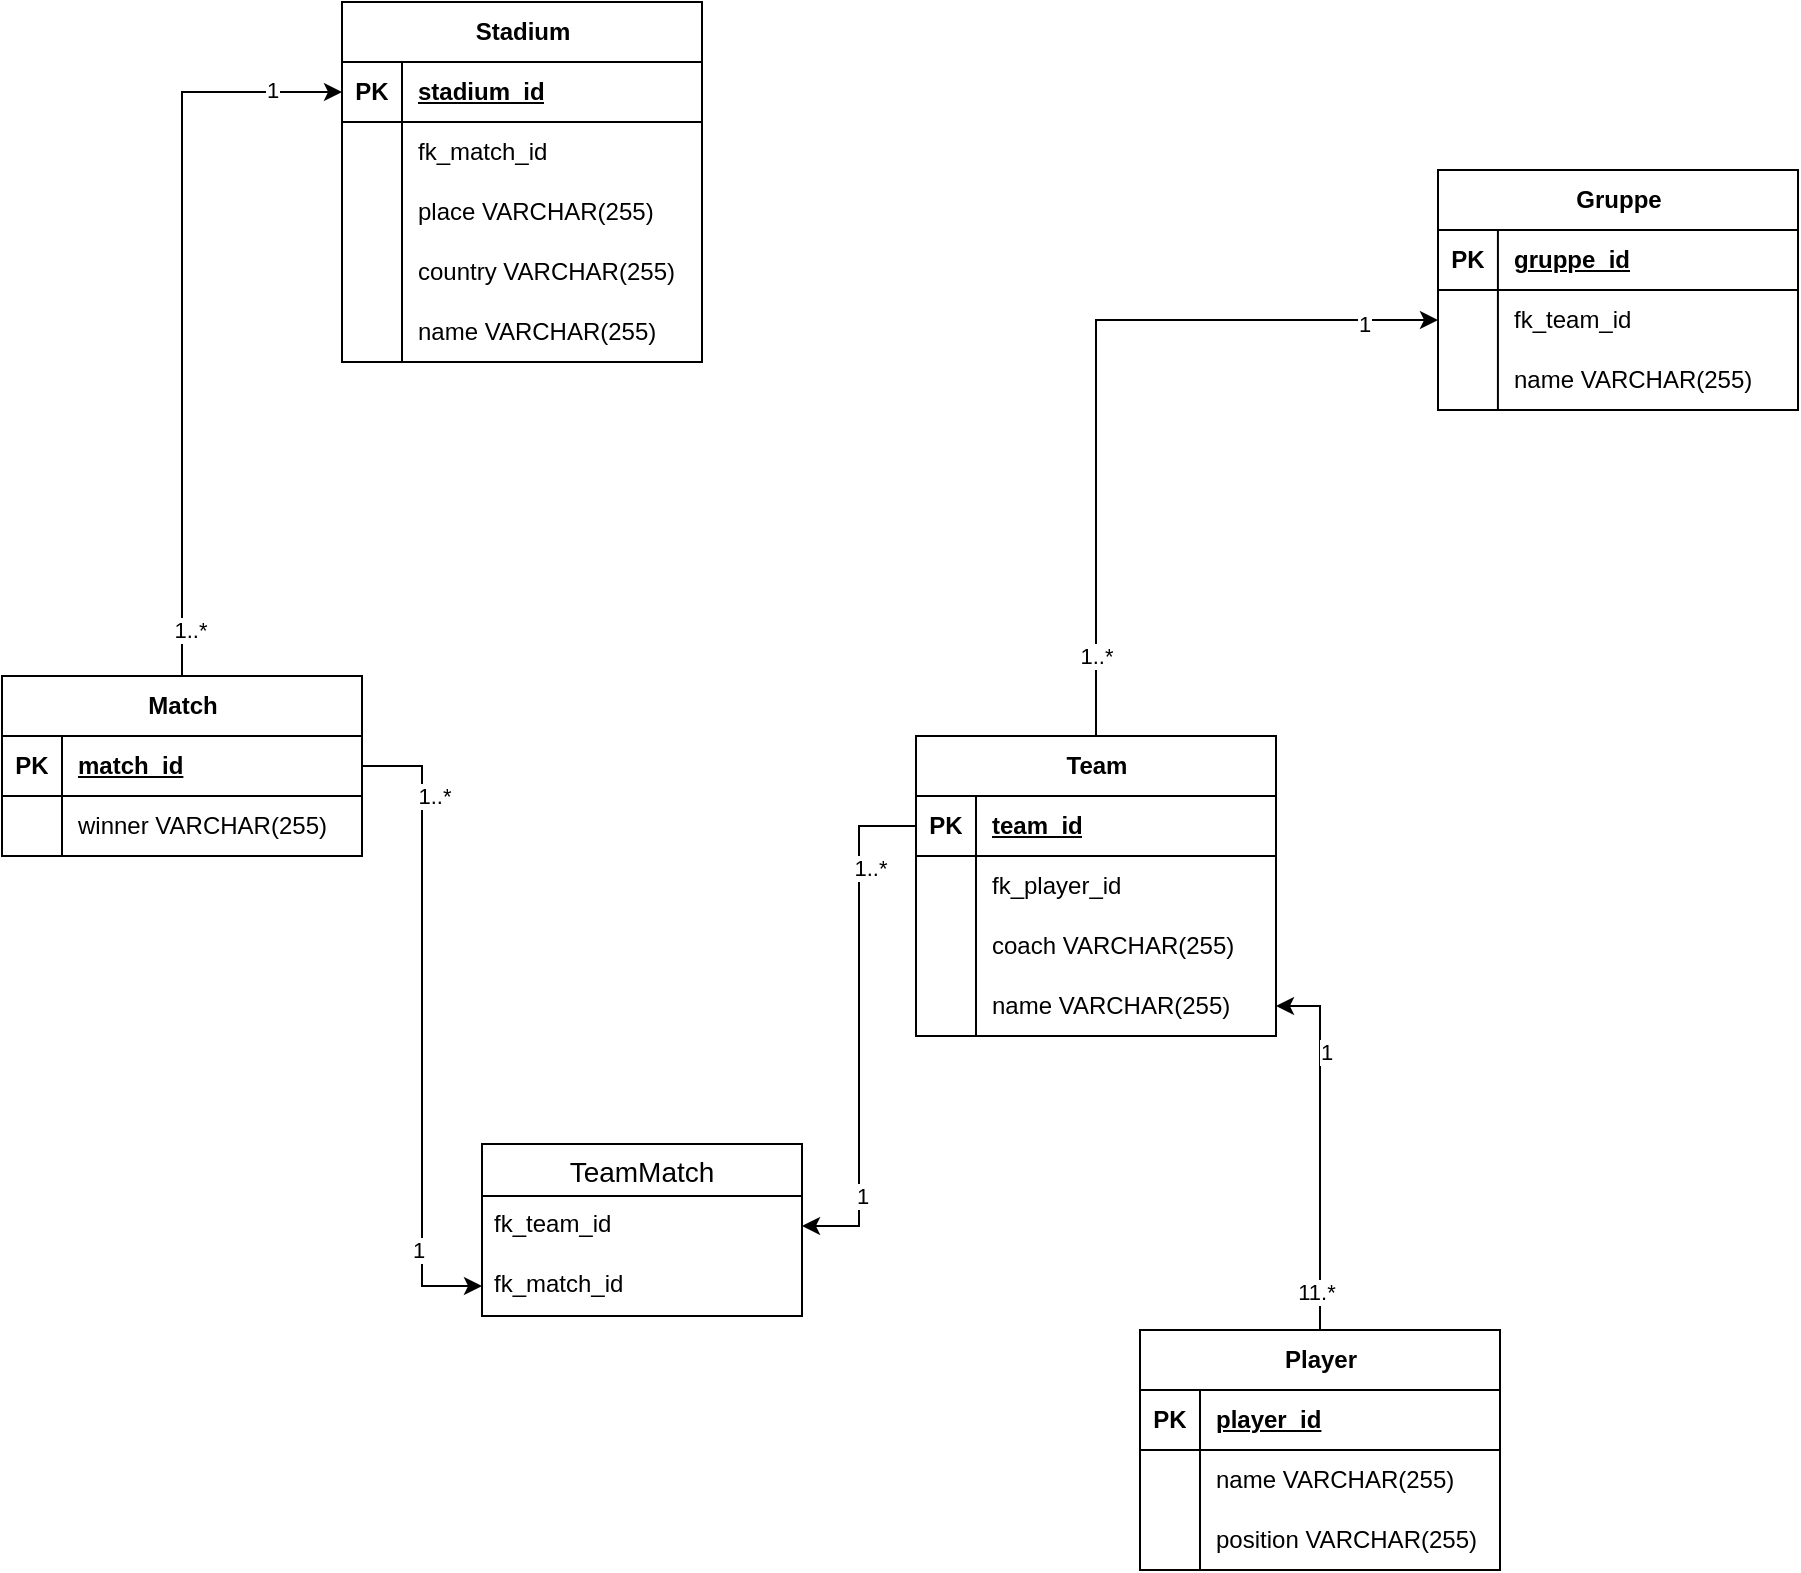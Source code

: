 <mxfile version="24.4.14" type="device">
  <diagram name="Seite-1" id="PNNw0fJrXPNElaIEuFdD">
    <mxGraphModel dx="2261" dy="890" grid="0" gridSize="10" guides="1" tooltips="1" connect="1" arrows="1" fold="1" page="1" pageScale="1" pageWidth="827" pageHeight="1169" math="0" shadow="0">
      <root>
        <mxCell id="0" />
        <mxCell id="1" parent="0" />
        <mxCell id="CM4Md4yfsBumkZCFfNPB-69" style="edgeStyle=orthogonalEdgeStyle;rounded=0;orthogonalLoop=1;jettySize=auto;html=1;exitX=0.5;exitY=0;exitDx=0;exitDy=0;entryX=1;entryY=0.5;entryDx=0;entryDy=0;" edge="1" parent="1" source="CM4Md4yfsBumkZCFfNPB-1" target="CM4Md4yfsBumkZCFfNPB-47">
          <mxGeometry relative="1" as="geometry" />
        </mxCell>
        <mxCell id="CM4Md4yfsBumkZCFfNPB-70" value="1" style="edgeLabel;html=1;align=center;verticalAlign=middle;resizable=0;points=[];" vertex="1" connectable="0" parent="CM4Md4yfsBumkZCFfNPB-69">
          <mxGeometry x="0.509" y="-3" relative="1" as="geometry">
            <mxPoint as="offset" />
          </mxGeometry>
        </mxCell>
        <mxCell id="CM4Md4yfsBumkZCFfNPB-71" value="11.*" style="edgeLabel;html=1;align=center;verticalAlign=middle;resizable=0;points=[];" vertex="1" connectable="0" parent="CM4Md4yfsBumkZCFfNPB-69">
          <mxGeometry x="-0.792" y="2" relative="1" as="geometry">
            <mxPoint as="offset" />
          </mxGeometry>
        </mxCell>
        <mxCell id="CM4Md4yfsBumkZCFfNPB-1" value="Player" style="shape=table;startSize=30;container=1;collapsible=1;childLayout=tableLayout;fixedRows=1;rowLines=0;fontStyle=1;align=center;resizeLast=1;html=1;" vertex="1" parent="1">
          <mxGeometry x="552" y="741" width="180" height="120" as="geometry" />
        </mxCell>
        <mxCell id="CM4Md4yfsBumkZCFfNPB-2" value="" style="shape=tableRow;horizontal=0;startSize=0;swimlaneHead=0;swimlaneBody=0;fillColor=none;collapsible=0;dropTarget=0;points=[[0,0.5],[1,0.5]];portConstraint=eastwest;top=0;left=0;right=0;bottom=1;" vertex="1" parent="CM4Md4yfsBumkZCFfNPB-1">
          <mxGeometry y="30" width="180" height="30" as="geometry" />
        </mxCell>
        <mxCell id="CM4Md4yfsBumkZCFfNPB-3" value="PK" style="shape=partialRectangle;connectable=0;fillColor=none;top=0;left=0;bottom=0;right=0;fontStyle=1;overflow=hidden;whiteSpace=wrap;html=1;" vertex="1" parent="CM4Md4yfsBumkZCFfNPB-2">
          <mxGeometry width="30" height="30" as="geometry">
            <mxRectangle width="30" height="30" as="alternateBounds" />
          </mxGeometry>
        </mxCell>
        <mxCell id="CM4Md4yfsBumkZCFfNPB-4" value="player_id" style="shape=partialRectangle;connectable=0;fillColor=none;top=0;left=0;bottom=0;right=0;align=left;spacingLeft=6;fontStyle=5;overflow=hidden;whiteSpace=wrap;html=1;" vertex="1" parent="CM4Md4yfsBumkZCFfNPB-2">
          <mxGeometry x="30" width="150" height="30" as="geometry">
            <mxRectangle width="150" height="30" as="alternateBounds" />
          </mxGeometry>
        </mxCell>
        <mxCell id="CM4Md4yfsBumkZCFfNPB-5" value="" style="shape=tableRow;horizontal=0;startSize=0;swimlaneHead=0;swimlaneBody=0;fillColor=none;collapsible=0;dropTarget=0;points=[[0,0.5],[1,0.5]];portConstraint=eastwest;top=0;left=0;right=0;bottom=0;" vertex="1" parent="CM4Md4yfsBumkZCFfNPB-1">
          <mxGeometry y="60" width="180" height="30" as="geometry" />
        </mxCell>
        <mxCell id="CM4Md4yfsBumkZCFfNPB-6" value="" style="shape=partialRectangle;connectable=0;fillColor=none;top=0;left=0;bottom=0;right=0;editable=1;overflow=hidden;whiteSpace=wrap;html=1;" vertex="1" parent="CM4Md4yfsBumkZCFfNPB-5">
          <mxGeometry width="30" height="30" as="geometry">
            <mxRectangle width="30" height="30" as="alternateBounds" />
          </mxGeometry>
        </mxCell>
        <mxCell id="CM4Md4yfsBumkZCFfNPB-7" value="name VARCHAR(255)" style="shape=partialRectangle;connectable=0;fillColor=none;top=0;left=0;bottom=0;right=0;align=left;spacingLeft=6;overflow=hidden;whiteSpace=wrap;html=1;" vertex="1" parent="CM4Md4yfsBumkZCFfNPB-5">
          <mxGeometry x="30" width="150" height="30" as="geometry">
            <mxRectangle width="150" height="30" as="alternateBounds" />
          </mxGeometry>
        </mxCell>
        <mxCell id="CM4Md4yfsBumkZCFfNPB-8" value="" style="shape=tableRow;horizontal=0;startSize=0;swimlaneHead=0;swimlaneBody=0;fillColor=none;collapsible=0;dropTarget=0;points=[[0,0.5],[1,0.5]];portConstraint=eastwest;top=0;left=0;right=0;bottom=0;" vertex="1" parent="CM4Md4yfsBumkZCFfNPB-1">
          <mxGeometry y="90" width="180" height="30" as="geometry" />
        </mxCell>
        <mxCell id="CM4Md4yfsBumkZCFfNPB-9" value="" style="shape=partialRectangle;connectable=0;fillColor=none;top=0;left=0;bottom=0;right=0;editable=1;overflow=hidden;whiteSpace=wrap;html=1;" vertex="1" parent="CM4Md4yfsBumkZCFfNPB-8">
          <mxGeometry width="30" height="30" as="geometry">
            <mxRectangle width="30" height="30" as="alternateBounds" />
          </mxGeometry>
        </mxCell>
        <mxCell id="CM4Md4yfsBumkZCFfNPB-10" value="position VARCHAR(255)" style="shape=partialRectangle;connectable=0;fillColor=none;top=0;left=0;bottom=0;right=0;align=left;spacingLeft=6;overflow=hidden;whiteSpace=wrap;html=1;" vertex="1" parent="CM4Md4yfsBumkZCFfNPB-8">
          <mxGeometry x="30" width="150" height="30" as="geometry">
            <mxRectangle width="150" height="30" as="alternateBounds" />
          </mxGeometry>
        </mxCell>
        <mxCell id="CM4Md4yfsBumkZCFfNPB-14" value="Gruppe" style="shape=table;startSize=30;container=1;collapsible=1;childLayout=tableLayout;fixedRows=1;rowLines=0;fontStyle=1;align=center;resizeLast=1;html=1;" vertex="1" parent="1">
          <mxGeometry x="701" y="161" width="180" height="120" as="geometry" />
        </mxCell>
        <mxCell id="CM4Md4yfsBumkZCFfNPB-15" value="" style="shape=tableRow;horizontal=0;startSize=0;swimlaneHead=0;swimlaneBody=0;fillColor=none;collapsible=0;dropTarget=0;points=[[0,0.5],[1,0.5]];portConstraint=eastwest;top=0;left=0;right=0;bottom=1;" vertex="1" parent="CM4Md4yfsBumkZCFfNPB-14">
          <mxGeometry y="30" width="180" height="30" as="geometry" />
        </mxCell>
        <mxCell id="CM4Md4yfsBumkZCFfNPB-16" value="PK" style="shape=partialRectangle;connectable=0;fillColor=none;top=0;left=0;bottom=0;right=0;fontStyle=1;overflow=hidden;whiteSpace=wrap;html=1;" vertex="1" parent="CM4Md4yfsBumkZCFfNPB-15">
          <mxGeometry width="29.958" height="30" as="geometry">
            <mxRectangle width="29.958" height="30" as="alternateBounds" />
          </mxGeometry>
        </mxCell>
        <mxCell id="CM4Md4yfsBumkZCFfNPB-17" value="gruppe_id" style="shape=partialRectangle;connectable=0;fillColor=none;top=0;left=0;bottom=0;right=0;align=left;spacingLeft=6;fontStyle=5;overflow=hidden;whiteSpace=wrap;html=1;" vertex="1" parent="CM4Md4yfsBumkZCFfNPB-15">
          <mxGeometry x="29.958" width="150.042" height="30" as="geometry">
            <mxRectangle width="150.042" height="30" as="alternateBounds" />
          </mxGeometry>
        </mxCell>
        <mxCell id="CM4Md4yfsBumkZCFfNPB-18" value="" style="shape=tableRow;horizontal=0;startSize=0;swimlaneHead=0;swimlaneBody=0;fillColor=none;collapsible=0;dropTarget=0;points=[[0,0.5],[1,0.5]];portConstraint=eastwest;top=0;left=0;right=0;bottom=0;" vertex="1" parent="CM4Md4yfsBumkZCFfNPB-14">
          <mxGeometry y="60" width="180" height="30" as="geometry" />
        </mxCell>
        <mxCell id="CM4Md4yfsBumkZCFfNPB-19" value="" style="shape=partialRectangle;connectable=0;fillColor=none;top=0;left=0;bottom=0;right=0;editable=1;overflow=hidden;whiteSpace=wrap;html=1;" vertex="1" parent="CM4Md4yfsBumkZCFfNPB-18">
          <mxGeometry width="29.958" height="30" as="geometry">
            <mxRectangle width="29.958" height="30" as="alternateBounds" />
          </mxGeometry>
        </mxCell>
        <mxCell id="CM4Md4yfsBumkZCFfNPB-20" value="fk_team_id" style="shape=partialRectangle;connectable=0;fillColor=none;top=0;left=0;bottom=0;right=0;align=left;spacingLeft=6;overflow=hidden;whiteSpace=wrap;html=1;" vertex="1" parent="CM4Md4yfsBumkZCFfNPB-18">
          <mxGeometry x="29.958" width="150.042" height="30" as="geometry">
            <mxRectangle width="150.042" height="30" as="alternateBounds" />
          </mxGeometry>
        </mxCell>
        <mxCell id="CM4Md4yfsBumkZCFfNPB-84" style="shape=tableRow;horizontal=0;startSize=0;swimlaneHead=0;swimlaneBody=0;fillColor=none;collapsible=0;dropTarget=0;points=[[0,0.5],[1,0.5]];portConstraint=eastwest;top=0;left=0;right=0;bottom=0;" vertex="1" parent="CM4Md4yfsBumkZCFfNPB-14">
          <mxGeometry y="90" width="180" height="30" as="geometry" />
        </mxCell>
        <mxCell id="CM4Md4yfsBumkZCFfNPB-85" style="shape=partialRectangle;connectable=0;fillColor=none;top=0;left=0;bottom=0;right=0;editable=1;overflow=hidden;whiteSpace=wrap;html=1;" vertex="1" parent="CM4Md4yfsBumkZCFfNPB-84">
          <mxGeometry width="29.958" height="30" as="geometry">
            <mxRectangle width="29.958" height="30" as="alternateBounds" />
          </mxGeometry>
        </mxCell>
        <mxCell id="CM4Md4yfsBumkZCFfNPB-86" value="name VARCHAR(255)" style="shape=partialRectangle;connectable=0;fillColor=none;top=0;left=0;bottom=0;right=0;align=left;spacingLeft=6;overflow=hidden;whiteSpace=wrap;html=1;" vertex="1" parent="CM4Md4yfsBumkZCFfNPB-84">
          <mxGeometry x="29.958" width="150.042" height="30" as="geometry">
            <mxRectangle width="150.042" height="30" as="alternateBounds" />
          </mxGeometry>
        </mxCell>
        <mxCell id="CM4Md4yfsBumkZCFfNPB-80" style="edgeStyle=orthogonalEdgeStyle;rounded=0;orthogonalLoop=1;jettySize=auto;html=1;exitX=0.5;exitY=0;exitDx=0;exitDy=0;entryX=0;entryY=0.5;entryDx=0;entryDy=0;" edge="1" parent="1" source="CM4Md4yfsBumkZCFfNPB-27" target="CM4Md4yfsBumkZCFfNPB-55">
          <mxGeometry relative="1" as="geometry" />
        </mxCell>
        <mxCell id="CM4Md4yfsBumkZCFfNPB-81" value="1" style="edgeLabel;html=1;align=center;verticalAlign=middle;resizable=0;points=[];" vertex="1" connectable="0" parent="CM4Md4yfsBumkZCFfNPB-80">
          <mxGeometry x="-0.877" relative="1" as="geometry">
            <mxPoint as="offset" />
          </mxGeometry>
        </mxCell>
        <mxCell id="CM4Md4yfsBumkZCFfNPB-82" value="1" style="edgeLabel;html=1;align=center;verticalAlign=middle;resizable=0;points=[];" vertex="1" connectable="0" parent="CM4Md4yfsBumkZCFfNPB-80">
          <mxGeometry x="0.808" y="1" relative="1" as="geometry">
            <mxPoint as="offset" />
          </mxGeometry>
        </mxCell>
        <mxCell id="CM4Md4yfsBumkZCFfNPB-83" value="1..*" style="edgeLabel;html=1;align=center;verticalAlign=middle;resizable=0;points=[];" vertex="1" connectable="0" parent="CM4Md4yfsBumkZCFfNPB-80">
          <mxGeometry x="-0.877" y="-4" relative="1" as="geometry">
            <mxPoint as="offset" />
          </mxGeometry>
        </mxCell>
        <mxCell id="CM4Md4yfsBumkZCFfNPB-27" value="Match" style="shape=table;startSize=30;container=1;collapsible=1;childLayout=tableLayout;fixedRows=1;rowLines=0;fontStyle=1;align=center;resizeLast=1;html=1;" vertex="1" parent="1">
          <mxGeometry x="-17" y="414" width="180" height="90" as="geometry" />
        </mxCell>
        <mxCell id="CM4Md4yfsBumkZCFfNPB-28" value="" style="shape=tableRow;horizontal=0;startSize=0;swimlaneHead=0;swimlaneBody=0;fillColor=none;collapsible=0;dropTarget=0;points=[[0,0.5],[1,0.5]];portConstraint=eastwest;top=0;left=0;right=0;bottom=1;" vertex="1" parent="CM4Md4yfsBumkZCFfNPB-27">
          <mxGeometry y="30" width="180" height="30" as="geometry" />
        </mxCell>
        <mxCell id="CM4Md4yfsBumkZCFfNPB-29" value="PK" style="shape=partialRectangle;connectable=0;fillColor=none;top=0;left=0;bottom=0;right=0;fontStyle=1;overflow=hidden;whiteSpace=wrap;html=1;" vertex="1" parent="CM4Md4yfsBumkZCFfNPB-28">
          <mxGeometry width="30" height="30" as="geometry">
            <mxRectangle width="30" height="30" as="alternateBounds" />
          </mxGeometry>
        </mxCell>
        <mxCell id="CM4Md4yfsBumkZCFfNPB-30" value="match_id" style="shape=partialRectangle;connectable=0;fillColor=none;top=0;left=0;bottom=0;right=0;align=left;spacingLeft=6;fontStyle=5;overflow=hidden;whiteSpace=wrap;html=1;" vertex="1" parent="CM4Md4yfsBumkZCFfNPB-28">
          <mxGeometry x="30" width="150" height="30" as="geometry">
            <mxRectangle width="150" height="30" as="alternateBounds" />
          </mxGeometry>
        </mxCell>
        <mxCell id="CM4Md4yfsBumkZCFfNPB-31" value="" style="shape=tableRow;horizontal=0;startSize=0;swimlaneHead=0;swimlaneBody=0;fillColor=none;collapsible=0;dropTarget=0;points=[[0,0.5],[1,0.5]];portConstraint=eastwest;top=0;left=0;right=0;bottom=0;" vertex="1" parent="CM4Md4yfsBumkZCFfNPB-27">
          <mxGeometry y="60" width="180" height="30" as="geometry" />
        </mxCell>
        <mxCell id="CM4Md4yfsBumkZCFfNPB-32" value="" style="shape=partialRectangle;connectable=0;fillColor=none;top=0;left=0;bottom=0;right=0;editable=1;overflow=hidden;whiteSpace=wrap;html=1;" vertex="1" parent="CM4Md4yfsBumkZCFfNPB-31">
          <mxGeometry width="30" height="30" as="geometry">
            <mxRectangle width="30" height="30" as="alternateBounds" />
          </mxGeometry>
        </mxCell>
        <mxCell id="CM4Md4yfsBumkZCFfNPB-33" value="winner VARCHAR(255)" style="shape=partialRectangle;connectable=0;fillColor=none;top=0;left=0;bottom=0;right=0;align=left;spacingLeft=6;overflow=hidden;whiteSpace=wrap;html=1;" vertex="1" parent="CM4Md4yfsBumkZCFfNPB-31">
          <mxGeometry x="30" width="150" height="30" as="geometry">
            <mxRectangle width="150" height="30" as="alternateBounds" />
          </mxGeometry>
        </mxCell>
        <mxCell id="CM4Md4yfsBumkZCFfNPB-72" style="edgeStyle=orthogonalEdgeStyle;rounded=0;orthogonalLoop=1;jettySize=auto;html=1;exitX=0.5;exitY=0;exitDx=0;exitDy=0;entryX=0;entryY=0.5;entryDx=0;entryDy=0;" edge="1" parent="1" source="CM4Md4yfsBumkZCFfNPB-40" target="CM4Md4yfsBumkZCFfNPB-18">
          <mxGeometry relative="1" as="geometry" />
        </mxCell>
        <mxCell id="CM4Md4yfsBumkZCFfNPB-75" value="1..*" style="edgeLabel;html=1;align=center;verticalAlign=middle;resizable=0;points=[];" vertex="1" connectable="0" parent="CM4Md4yfsBumkZCFfNPB-72">
          <mxGeometry x="-0.79" relative="1" as="geometry">
            <mxPoint as="offset" />
          </mxGeometry>
        </mxCell>
        <mxCell id="CM4Md4yfsBumkZCFfNPB-76" value="1" style="edgeLabel;html=1;align=center;verticalAlign=middle;resizable=0;points=[];" vertex="1" connectable="0" parent="CM4Md4yfsBumkZCFfNPB-72">
          <mxGeometry x="0.806" y="-2" relative="1" as="geometry">
            <mxPoint as="offset" />
          </mxGeometry>
        </mxCell>
        <mxCell id="CM4Md4yfsBumkZCFfNPB-40" value="Team" style="shape=table;startSize=30;container=1;collapsible=1;childLayout=tableLayout;fixedRows=1;rowLines=0;fontStyle=1;align=center;resizeLast=1;html=1;" vertex="1" parent="1">
          <mxGeometry x="440" y="444" width="180" height="150" as="geometry" />
        </mxCell>
        <mxCell id="CM4Md4yfsBumkZCFfNPB-41" value="" style="shape=tableRow;horizontal=0;startSize=0;swimlaneHead=0;swimlaneBody=0;fillColor=none;collapsible=0;dropTarget=0;points=[[0,0.5],[1,0.5]];portConstraint=eastwest;top=0;left=0;right=0;bottom=1;" vertex="1" parent="CM4Md4yfsBumkZCFfNPB-40">
          <mxGeometry y="30" width="180" height="30" as="geometry" />
        </mxCell>
        <mxCell id="CM4Md4yfsBumkZCFfNPB-42" value="PK" style="shape=partialRectangle;connectable=0;fillColor=none;top=0;left=0;bottom=0;right=0;fontStyle=1;overflow=hidden;whiteSpace=wrap;html=1;" vertex="1" parent="CM4Md4yfsBumkZCFfNPB-41">
          <mxGeometry width="30" height="30" as="geometry">
            <mxRectangle width="30" height="30" as="alternateBounds" />
          </mxGeometry>
        </mxCell>
        <mxCell id="CM4Md4yfsBumkZCFfNPB-43" value="team_id" style="shape=partialRectangle;connectable=0;fillColor=none;top=0;left=0;bottom=0;right=0;align=left;spacingLeft=6;fontStyle=5;overflow=hidden;whiteSpace=wrap;html=1;" vertex="1" parent="CM4Md4yfsBumkZCFfNPB-41">
          <mxGeometry x="30" width="150" height="30" as="geometry">
            <mxRectangle width="150" height="30" as="alternateBounds" />
          </mxGeometry>
        </mxCell>
        <mxCell id="CM4Md4yfsBumkZCFfNPB-111" style="shape=tableRow;horizontal=0;startSize=0;swimlaneHead=0;swimlaneBody=0;fillColor=none;collapsible=0;dropTarget=0;points=[[0,0.5],[1,0.5]];portConstraint=eastwest;top=0;left=0;right=0;bottom=0;" vertex="1" parent="CM4Md4yfsBumkZCFfNPB-40">
          <mxGeometry y="60" width="180" height="30" as="geometry" />
        </mxCell>
        <mxCell id="CM4Md4yfsBumkZCFfNPB-112" style="shape=partialRectangle;connectable=0;fillColor=none;top=0;left=0;bottom=0;right=0;editable=1;overflow=hidden;whiteSpace=wrap;html=1;" vertex="1" parent="CM4Md4yfsBumkZCFfNPB-111">
          <mxGeometry width="30" height="30" as="geometry">
            <mxRectangle width="30" height="30" as="alternateBounds" />
          </mxGeometry>
        </mxCell>
        <mxCell id="CM4Md4yfsBumkZCFfNPB-113" value="fk_player_id" style="shape=partialRectangle;connectable=0;fillColor=none;top=0;left=0;bottom=0;right=0;align=left;spacingLeft=6;overflow=hidden;whiteSpace=wrap;html=1;" vertex="1" parent="CM4Md4yfsBumkZCFfNPB-111">
          <mxGeometry x="30" width="150" height="30" as="geometry">
            <mxRectangle width="150" height="30" as="alternateBounds" />
          </mxGeometry>
        </mxCell>
        <mxCell id="CM4Md4yfsBumkZCFfNPB-44" value="" style="shape=tableRow;horizontal=0;startSize=0;swimlaneHead=0;swimlaneBody=0;fillColor=none;collapsible=0;dropTarget=0;points=[[0,0.5],[1,0.5]];portConstraint=eastwest;top=0;left=0;right=0;bottom=0;" vertex="1" parent="CM4Md4yfsBumkZCFfNPB-40">
          <mxGeometry y="90" width="180" height="30" as="geometry" />
        </mxCell>
        <mxCell id="CM4Md4yfsBumkZCFfNPB-45" value="" style="shape=partialRectangle;connectable=0;fillColor=none;top=0;left=0;bottom=0;right=0;editable=1;overflow=hidden;whiteSpace=wrap;html=1;" vertex="1" parent="CM4Md4yfsBumkZCFfNPB-44">
          <mxGeometry width="30" height="30" as="geometry">
            <mxRectangle width="30" height="30" as="alternateBounds" />
          </mxGeometry>
        </mxCell>
        <mxCell id="CM4Md4yfsBumkZCFfNPB-46" value="coach VARCHAR(255)" style="shape=partialRectangle;connectable=0;fillColor=none;top=0;left=0;bottom=0;right=0;align=left;spacingLeft=6;overflow=hidden;whiteSpace=wrap;html=1;" vertex="1" parent="CM4Md4yfsBumkZCFfNPB-44">
          <mxGeometry x="30" width="150" height="30" as="geometry">
            <mxRectangle width="150" height="30" as="alternateBounds" />
          </mxGeometry>
        </mxCell>
        <mxCell id="CM4Md4yfsBumkZCFfNPB-47" value="" style="shape=tableRow;horizontal=0;startSize=0;swimlaneHead=0;swimlaneBody=0;fillColor=none;collapsible=0;dropTarget=0;points=[[0,0.5],[1,0.5]];portConstraint=eastwest;top=0;left=0;right=0;bottom=0;" vertex="1" parent="CM4Md4yfsBumkZCFfNPB-40">
          <mxGeometry y="120" width="180" height="30" as="geometry" />
        </mxCell>
        <mxCell id="CM4Md4yfsBumkZCFfNPB-48" value="" style="shape=partialRectangle;connectable=0;fillColor=none;top=0;left=0;bottom=0;right=0;editable=1;overflow=hidden;whiteSpace=wrap;html=1;" vertex="1" parent="CM4Md4yfsBumkZCFfNPB-47">
          <mxGeometry width="30" height="30" as="geometry">
            <mxRectangle width="30" height="30" as="alternateBounds" />
          </mxGeometry>
        </mxCell>
        <mxCell id="CM4Md4yfsBumkZCFfNPB-49" value="name VARCHAR(255)" style="shape=partialRectangle;connectable=0;fillColor=none;top=0;left=0;bottom=0;right=0;align=left;spacingLeft=6;overflow=hidden;whiteSpace=wrap;html=1;" vertex="1" parent="CM4Md4yfsBumkZCFfNPB-47">
          <mxGeometry x="30" width="150" height="30" as="geometry">
            <mxRectangle width="150" height="30" as="alternateBounds" />
          </mxGeometry>
        </mxCell>
        <mxCell id="CM4Md4yfsBumkZCFfNPB-54" value="Stadium" style="shape=table;startSize=30;container=1;collapsible=1;childLayout=tableLayout;fixedRows=1;rowLines=0;fontStyle=1;align=center;resizeLast=1;html=1;" vertex="1" parent="1">
          <mxGeometry x="153" y="77" width="180" height="180" as="geometry" />
        </mxCell>
        <mxCell id="CM4Md4yfsBumkZCFfNPB-55" value="" style="shape=tableRow;horizontal=0;startSize=0;swimlaneHead=0;swimlaneBody=0;fillColor=none;collapsible=0;dropTarget=0;points=[[0,0.5],[1,0.5]];portConstraint=eastwest;top=0;left=0;right=0;bottom=1;" vertex="1" parent="CM4Md4yfsBumkZCFfNPB-54">
          <mxGeometry y="30" width="180" height="30" as="geometry" />
        </mxCell>
        <mxCell id="CM4Md4yfsBumkZCFfNPB-56" value="PK" style="shape=partialRectangle;connectable=0;fillColor=none;top=0;left=0;bottom=0;right=0;fontStyle=1;overflow=hidden;whiteSpace=wrap;html=1;" vertex="1" parent="CM4Md4yfsBumkZCFfNPB-55">
          <mxGeometry width="30" height="30" as="geometry">
            <mxRectangle width="30" height="30" as="alternateBounds" />
          </mxGeometry>
        </mxCell>
        <mxCell id="CM4Md4yfsBumkZCFfNPB-57" value="stadium_id" style="shape=partialRectangle;connectable=0;fillColor=none;top=0;left=0;bottom=0;right=0;align=left;spacingLeft=6;fontStyle=5;overflow=hidden;whiteSpace=wrap;html=1;" vertex="1" parent="CM4Md4yfsBumkZCFfNPB-55">
          <mxGeometry x="30" width="150" height="30" as="geometry">
            <mxRectangle width="150" height="30" as="alternateBounds" />
          </mxGeometry>
        </mxCell>
        <mxCell id="CM4Md4yfsBumkZCFfNPB-117" style="shape=tableRow;horizontal=0;startSize=0;swimlaneHead=0;swimlaneBody=0;fillColor=none;collapsible=0;dropTarget=0;points=[[0,0.5],[1,0.5]];portConstraint=eastwest;top=0;left=0;right=0;bottom=0;" vertex="1" parent="CM4Md4yfsBumkZCFfNPB-54">
          <mxGeometry y="60" width="180" height="30" as="geometry" />
        </mxCell>
        <mxCell id="CM4Md4yfsBumkZCFfNPB-118" style="shape=partialRectangle;connectable=0;fillColor=none;top=0;left=0;bottom=0;right=0;editable=1;overflow=hidden;whiteSpace=wrap;html=1;" vertex="1" parent="CM4Md4yfsBumkZCFfNPB-117">
          <mxGeometry width="30" height="30" as="geometry">
            <mxRectangle width="30" height="30" as="alternateBounds" />
          </mxGeometry>
        </mxCell>
        <mxCell id="CM4Md4yfsBumkZCFfNPB-119" value="fk_match_id" style="shape=partialRectangle;connectable=0;fillColor=none;top=0;left=0;bottom=0;right=0;align=left;spacingLeft=6;overflow=hidden;whiteSpace=wrap;html=1;" vertex="1" parent="CM4Md4yfsBumkZCFfNPB-117">
          <mxGeometry x="30" width="150" height="30" as="geometry">
            <mxRectangle width="150" height="30" as="alternateBounds" />
          </mxGeometry>
        </mxCell>
        <mxCell id="CM4Md4yfsBumkZCFfNPB-58" value="" style="shape=tableRow;horizontal=0;startSize=0;swimlaneHead=0;swimlaneBody=0;fillColor=none;collapsible=0;dropTarget=0;points=[[0,0.5],[1,0.5]];portConstraint=eastwest;top=0;left=0;right=0;bottom=0;" vertex="1" parent="CM4Md4yfsBumkZCFfNPB-54">
          <mxGeometry y="90" width="180" height="30" as="geometry" />
        </mxCell>
        <mxCell id="CM4Md4yfsBumkZCFfNPB-59" value="" style="shape=partialRectangle;connectable=0;fillColor=none;top=0;left=0;bottom=0;right=0;editable=1;overflow=hidden;whiteSpace=wrap;html=1;" vertex="1" parent="CM4Md4yfsBumkZCFfNPB-58">
          <mxGeometry width="30" height="30" as="geometry">
            <mxRectangle width="30" height="30" as="alternateBounds" />
          </mxGeometry>
        </mxCell>
        <mxCell id="CM4Md4yfsBumkZCFfNPB-60" value="place VARCHAR(255)" style="shape=partialRectangle;connectable=0;fillColor=none;top=0;left=0;bottom=0;right=0;align=left;spacingLeft=6;overflow=hidden;whiteSpace=wrap;html=1;" vertex="1" parent="CM4Md4yfsBumkZCFfNPB-58">
          <mxGeometry x="30" width="150" height="30" as="geometry">
            <mxRectangle width="150" height="30" as="alternateBounds" />
          </mxGeometry>
        </mxCell>
        <mxCell id="CM4Md4yfsBumkZCFfNPB-61" value="" style="shape=tableRow;horizontal=0;startSize=0;swimlaneHead=0;swimlaneBody=0;fillColor=none;collapsible=0;dropTarget=0;points=[[0,0.5],[1,0.5]];portConstraint=eastwest;top=0;left=0;right=0;bottom=0;" vertex="1" parent="CM4Md4yfsBumkZCFfNPB-54">
          <mxGeometry y="120" width="180" height="30" as="geometry" />
        </mxCell>
        <mxCell id="CM4Md4yfsBumkZCFfNPB-62" value="" style="shape=partialRectangle;connectable=0;fillColor=none;top=0;left=0;bottom=0;right=0;editable=1;overflow=hidden;whiteSpace=wrap;html=1;" vertex="1" parent="CM4Md4yfsBumkZCFfNPB-61">
          <mxGeometry width="30" height="30" as="geometry">
            <mxRectangle width="30" height="30" as="alternateBounds" />
          </mxGeometry>
        </mxCell>
        <mxCell id="CM4Md4yfsBumkZCFfNPB-63" value="country VARCHAR(255)" style="shape=partialRectangle;connectable=0;fillColor=none;top=0;left=0;bottom=0;right=0;align=left;spacingLeft=6;overflow=hidden;whiteSpace=wrap;html=1;" vertex="1" parent="CM4Md4yfsBumkZCFfNPB-61">
          <mxGeometry x="30" width="150" height="30" as="geometry">
            <mxRectangle width="150" height="30" as="alternateBounds" />
          </mxGeometry>
        </mxCell>
        <mxCell id="CM4Md4yfsBumkZCFfNPB-64" value="" style="shape=tableRow;horizontal=0;startSize=0;swimlaneHead=0;swimlaneBody=0;fillColor=none;collapsible=0;dropTarget=0;points=[[0,0.5],[1,0.5]];portConstraint=eastwest;top=0;left=0;right=0;bottom=0;" vertex="1" parent="CM4Md4yfsBumkZCFfNPB-54">
          <mxGeometry y="150" width="180" height="30" as="geometry" />
        </mxCell>
        <mxCell id="CM4Md4yfsBumkZCFfNPB-65" value="" style="shape=partialRectangle;connectable=0;fillColor=none;top=0;left=0;bottom=0;right=0;editable=1;overflow=hidden;whiteSpace=wrap;html=1;" vertex="1" parent="CM4Md4yfsBumkZCFfNPB-64">
          <mxGeometry width="30" height="30" as="geometry">
            <mxRectangle width="30" height="30" as="alternateBounds" />
          </mxGeometry>
        </mxCell>
        <mxCell id="CM4Md4yfsBumkZCFfNPB-66" value="name VARCHAR(255)" style="shape=partialRectangle;connectable=0;fillColor=none;top=0;left=0;bottom=0;right=0;align=left;spacingLeft=6;overflow=hidden;whiteSpace=wrap;html=1;" vertex="1" parent="CM4Md4yfsBumkZCFfNPB-64">
          <mxGeometry x="30" width="150" height="30" as="geometry">
            <mxRectangle width="150" height="30" as="alternateBounds" />
          </mxGeometry>
        </mxCell>
        <mxCell id="CM4Md4yfsBumkZCFfNPB-100" value="TeamMatch" style="swimlane;fontStyle=0;childLayout=stackLayout;horizontal=1;startSize=26;horizontalStack=0;resizeParent=1;resizeParentMax=0;resizeLast=0;collapsible=1;marginBottom=0;align=center;fontSize=14;" vertex="1" parent="1">
          <mxGeometry x="223" y="648" width="160" height="86" as="geometry" />
        </mxCell>
        <mxCell id="CM4Md4yfsBumkZCFfNPB-101" value="fk_team_id" style="text;strokeColor=none;fillColor=none;spacingLeft=4;spacingRight=4;overflow=hidden;rotatable=0;points=[[0,0.5],[1,0.5]];portConstraint=eastwest;fontSize=12;whiteSpace=wrap;html=1;" vertex="1" parent="CM4Md4yfsBumkZCFfNPB-100">
          <mxGeometry y="26" width="160" height="30" as="geometry" />
        </mxCell>
        <mxCell id="CM4Md4yfsBumkZCFfNPB-102" value="fk_match_id" style="text;strokeColor=none;fillColor=none;spacingLeft=4;spacingRight=4;overflow=hidden;rotatable=0;points=[[0,0.5],[1,0.5]];portConstraint=eastwest;fontSize=12;whiteSpace=wrap;html=1;" vertex="1" parent="CM4Md4yfsBumkZCFfNPB-100">
          <mxGeometry y="56" width="160" height="30" as="geometry" />
        </mxCell>
        <mxCell id="CM4Md4yfsBumkZCFfNPB-104" style="edgeStyle=orthogonalEdgeStyle;rounded=0;orthogonalLoop=1;jettySize=auto;html=1;exitX=1;exitY=0.5;exitDx=0;exitDy=0;entryX=0;entryY=0.5;entryDx=0;entryDy=0;" edge="1" parent="1" source="CM4Md4yfsBumkZCFfNPB-28" target="CM4Md4yfsBumkZCFfNPB-102">
          <mxGeometry relative="1" as="geometry" />
        </mxCell>
        <mxCell id="CM4Md4yfsBumkZCFfNPB-109" value="1" style="edgeLabel;html=1;align=center;verticalAlign=middle;resizable=0;points=[];" vertex="1" connectable="0" parent="CM4Md4yfsBumkZCFfNPB-104">
          <mxGeometry x="0.699" y="-2" relative="1" as="geometry">
            <mxPoint as="offset" />
          </mxGeometry>
        </mxCell>
        <mxCell id="CM4Md4yfsBumkZCFfNPB-110" value="1..*" style="edgeLabel;html=1;align=center;verticalAlign=middle;resizable=0;points=[];" vertex="1" connectable="0" parent="CM4Md4yfsBumkZCFfNPB-104">
          <mxGeometry x="-0.723" y="6" relative="1" as="geometry">
            <mxPoint as="offset" />
          </mxGeometry>
        </mxCell>
        <mxCell id="CM4Md4yfsBumkZCFfNPB-106" style="edgeStyle=orthogonalEdgeStyle;rounded=0;orthogonalLoop=1;jettySize=auto;html=1;exitX=0;exitY=0.5;exitDx=0;exitDy=0;entryX=1;entryY=0.5;entryDx=0;entryDy=0;" edge="1" parent="1" source="CM4Md4yfsBumkZCFfNPB-41" target="CM4Md4yfsBumkZCFfNPB-101">
          <mxGeometry relative="1" as="geometry" />
        </mxCell>
        <mxCell id="CM4Md4yfsBumkZCFfNPB-107" value="1" style="edgeLabel;html=1;align=center;verticalAlign=middle;resizable=0;points=[];" vertex="1" connectable="0" parent="CM4Md4yfsBumkZCFfNPB-106">
          <mxGeometry x="0.66" y="1" relative="1" as="geometry">
            <mxPoint as="offset" />
          </mxGeometry>
        </mxCell>
        <mxCell id="CM4Md4yfsBumkZCFfNPB-108" value="1..*" style="edgeLabel;html=1;align=center;verticalAlign=middle;resizable=0;points=[];" vertex="1" connectable="0" parent="CM4Md4yfsBumkZCFfNPB-106">
          <mxGeometry x="-0.617" y="5" relative="1" as="geometry">
            <mxPoint as="offset" />
          </mxGeometry>
        </mxCell>
      </root>
    </mxGraphModel>
  </diagram>
</mxfile>
